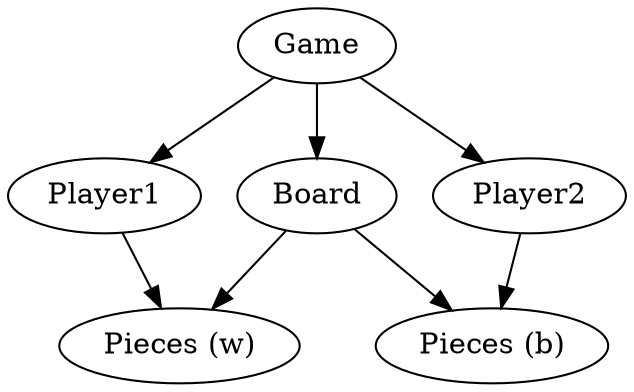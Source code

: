 digraph {
    Game -> Player1
    Game -> Board
    Game -> Player2
    Player1 -> "Pieces (w)"
    Player2 -> "Pieces (b)"
    Board -> "Pieces (w)"
    Board -> "Pieces (b)"
}
